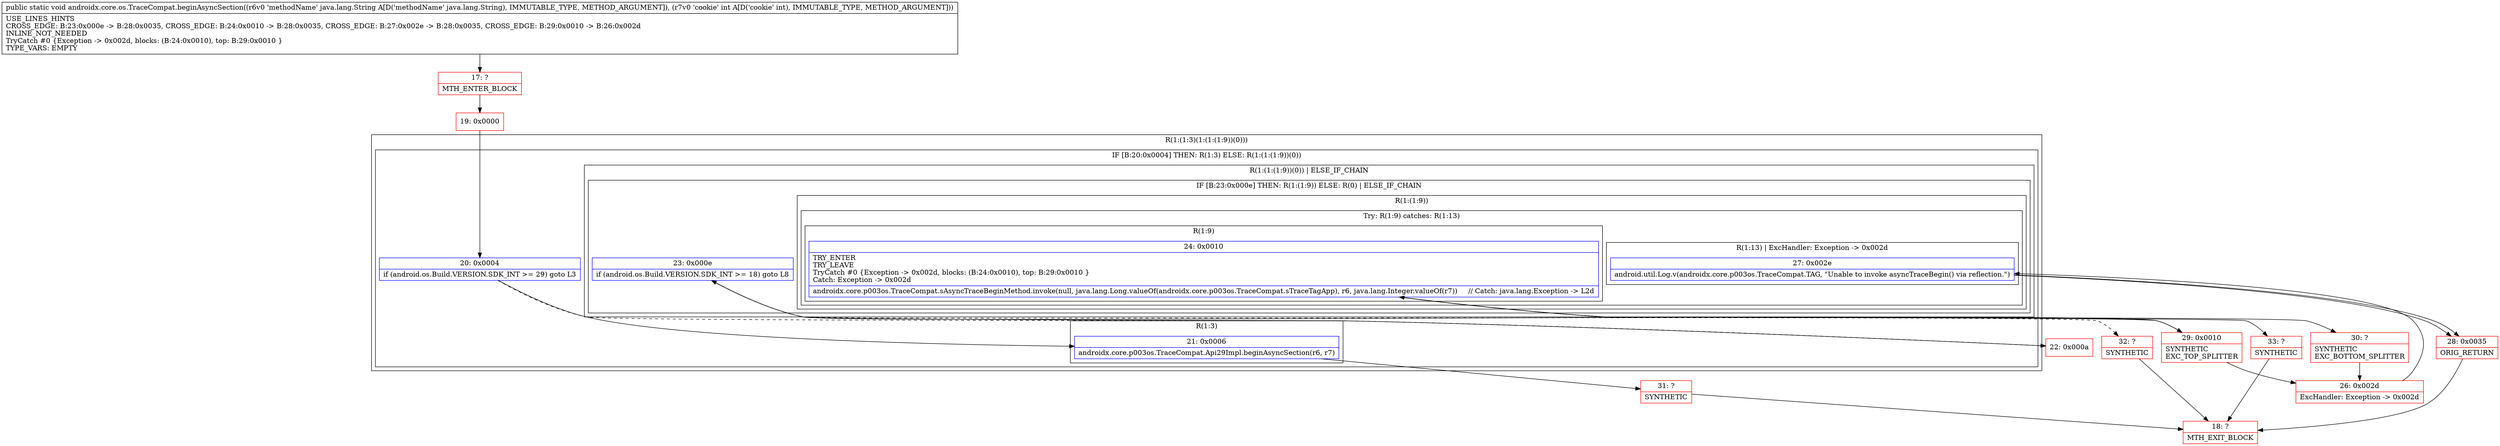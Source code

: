 digraph "CFG forandroidx.core.os.TraceCompat.beginAsyncSection(Ljava\/lang\/String;I)V" {
subgraph cluster_Region_1155659020 {
label = "R(1:(1:3)(1:(1:(1:9))(0)))";
node [shape=record,color=blue];
subgraph cluster_IfRegion_1150028826 {
label = "IF [B:20:0x0004] THEN: R(1:3) ELSE: R(1:(1:(1:9))(0))";
node [shape=record,color=blue];
Node_20 [shape=record,label="{20\:\ 0x0004|if (android.os.Build.VERSION.SDK_INT \>= 29) goto L3\l}"];
subgraph cluster_Region_1558270389 {
label = "R(1:3)";
node [shape=record,color=blue];
Node_21 [shape=record,label="{21\:\ 0x0006|androidx.core.p003os.TraceCompat.Api29Impl.beginAsyncSection(r6, r7)\l}"];
}
subgraph cluster_Region_1816623580 {
label = "R(1:(1:(1:9))(0)) | ELSE_IF_CHAIN\l";
node [shape=record,color=blue];
subgraph cluster_IfRegion_658880717 {
label = "IF [B:23:0x000e] THEN: R(1:(1:9)) ELSE: R(0) | ELSE_IF_CHAIN\l";
node [shape=record,color=blue];
Node_23 [shape=record,label="{23\:\ 0x000e|if (android.os.Build.VERSION.SDK_INT \>= 18) goto L8\l}"];
subgraph cluster_Region_51223779 {
label = "R(1:(1:9))";
node [shape=record,color=blue];
subgraph cluster_TryCatchRegion_1429670350 {
label = "Try: R(1:9) catches: R(1:13)";
node [shape=record,color=blue];
subgraph cluster_Region_40440621 {
label = "R(1:9)";
node [shape=record,color=blue];
Node_24 [shape=record,label="{24\:\ 0x0010|TRY_ENTER\lTRY_LEAVE\lTryCatch #0 \{Exception \-\> 0x002d, blocks: (B:24:0x0010), top: B:29:0x0010 \}\lCatch: Exception \-\> 0x002d\l|androidx.core.p003os.TraceCompat.sAsyncTraceBeginMethod.invoke(null, java.lang.Long.valueOf(androidx.core.p003os.TraceCompat.sTraceTagApp), r6, java.lang.Integer.valueOf(r7))     \/\/ Catch: java.lang.Exception \-\> L2d\l}"];
}
subgraph cluster_Region_140529789 {
label = "R(1:13) | ExcHandler: Exception \-\> 0x002d\l";
node [shape=record,color=blue];
Node_27 [shape=record,label="{27\:\ 0x002e|android.util.Log.v(androidx.core.p003os.TraceCompat.TAG, \"Unable to invoke asyncTraceBegin() via reflection.\")\l}"];
}
}
}
subgraph cluster_Region_1743077142 {
label = "R(0)";
node [shape=record,color=blue];
}
}
}
}
}
subgraph cluster_Region_140529789 {
label = "R(1:13) | ExcHandler: Exception \-\> 0x002d\l";
node [shape=record,color=blue];
Node_27 [shape=record,label="{27\:\ 0x002e|android.util.Log.v(androidx.core.p003os.TraceCompat.TAG, \"Unable to invoke asyncTraceBegin() via reflection.\")\l}"];
}
Node_17 [shape=record,color=red,label="{17\:\ ?|MTH_ENTER_BLOCK\l}"];
Node_19 [shape=record,color=red,label="{19\:\ 0x0000}"];
Node_31 [shape=record,color=red,label="{31\:\ ?|SYNTHETIC\l}"];
Node_18 [shape=record,color=red,label="{18\:\ ?|MTH_EXIT_BLOCK\l}"];
Node_22 [shape=record,color=red,label="{22\:\ 0x000a}"];
Node_29 [shape=record,color=red,label="{29\:\ 0x0010|SYNTHETIC\lEXC_TOP_SPLITTER\l}"];
Node_30 [shape=record,color=red,label="{30\:\ ?|SYNTHETIC\lEXC_BOTTOM_SPLITTER\l}"];
Node_33 [shape=record,color=red,label="{33\:\ ?|SYNTHETIC\l}"];
Node_26 [shape=record,color=red,label="{26\:\ 0x002d|ExcHandler: Exception \-\> 0x002d\l}"];
Node_28 [shape=record,color=red,label="{28\:\ 0x0035|ORIG_RETURN\l}"];
Node_32 [shape=record,color=red,label="{32\:\ ?|SYNTHETIC\l}"];
MethodNode[shape=record,label="{public static void androidx.core.os.TraceCompat.beginAsyncSection((r6v0 'methodName' java.lang.String A[D('methodName' java.lang.String), IMMUTABLE_TYPE, METHOD_ARGUMENT]), (r7v0 'cookie' int A[D('cookie' int), IMMUTABLE_TYPE, METHOD_ARGUMENT]))  | USE_LINES_HINTS\lCROSS_EDGE: B:23:0x000e \-\> B:28:0x0035, CROSS_EDGE: B:24:0x0010 \-\> B:28:0x0035, CROSS_EDGE: B:27:0x002e \-\> B:28:0x0035, CROSS_EDGE: B:29:0x0010 \-\> B:26:0x002d\lINLINE_NOT_NEEDED\lTryCatch #0 \{Exception \-\> 0x002d, blocks: (B:24:0x0010), top: B:29:0x0010 \}\lTYPE_VARS: EMPTY\l}"];
MethodNode -> Node_17;Node_20 -> Node_21;
Node_20 -> Node_22[style=dashed];
Node_21 -> Node_31;
Node_23 -> Node_29;
Node_23 -> Node_32[style=dashed];
Node_24 -> Node_30;
Node_24 -> Node_33;
Node_27 -> Node_28;
Node_27 -> Node_28;
Node_17 -> Node_19;
Node_19 -> Node_20;
Node_31 -> Node_18;
Node_22 -> Node_23;
Node_29 -> Node_24;
Node_29 -> Node_26;
Node_30 -> Node_26;
Node_33 -> Node_18;
Node_26 -> Node_27;
Node_28 -> Node_18;
Node_32 -> Node_18;
}

